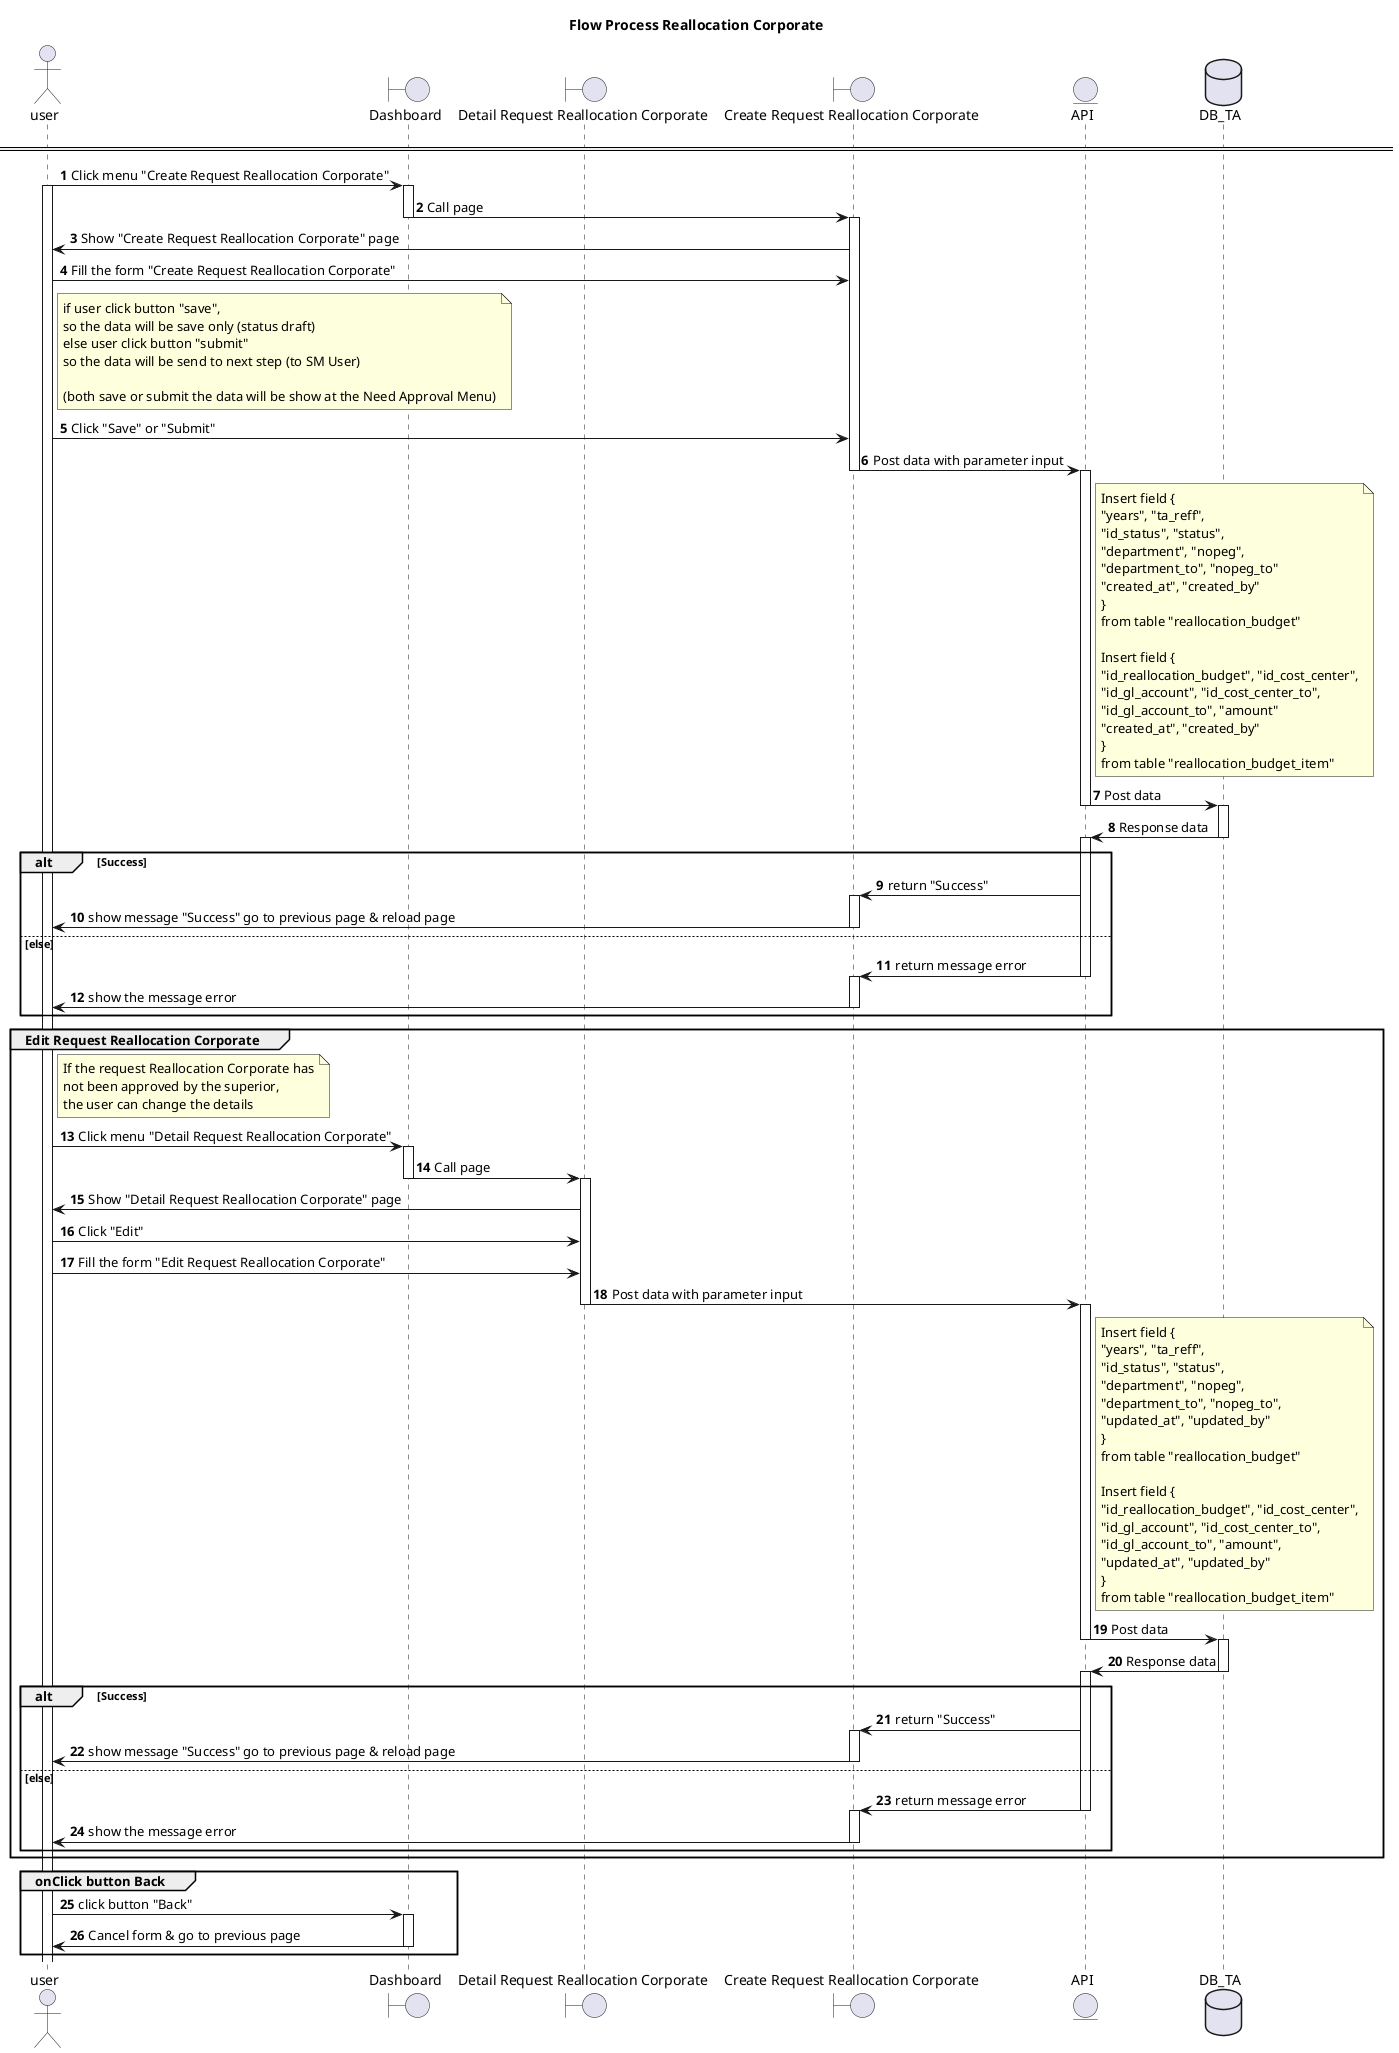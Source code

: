@startuml TA
title "Flow Process Reallocation Corporate"

actor user
boundary "Dashboard" as ui
boundary "Detail Request Reallocation Corporate" as ui1
boundary "Create Request Reallocation Corporate" as ui2
entity "API" as api
database "DB_TA" as DB_TA

autonumber

====



user -> ui : Click menu "Create Request Reallocation Corporate"
activate user
activate ui
ui -> ui2 : Call page
deactivate ui
activate ui2
ui2 -> user : Show "Create Request Reallocation Corporate" page
user -> ui2 : Fill the form "Create Request Reallocation Corporate"
note right of user
    if user click button "save",
    so the data will be save only (status draft)
    else user click button "submit"
    so the data will be send to next step (to SM User)

    (both save or submit the data will be show at the Need Approval Menu)
end note
user -> ui2 : Click "Save" or "Submit"

ui2 -> api : Post data with parameter input

deactivate ui2
activate api
note right of api
    Insert field {
    "years", "ta_reff",
    "id_status", "status",
    "department", "nopeg",
    "department_to", "nopeg_to"
    "created_at", "created_by"
    }
    from table "reallocation_budget"

    Insert field {
    "id_reallocation_budget", "id_cost_center",
    "id_gl_account", "id_cost_center_to",
    "id_gl_account_to", "amount"
    "created_at", "created_by"
    }
    from table "reallocation_budget_item"
endnote
api -> DB_TA : Post data
deactivate api
activate DB_TA

DB_TA -> api : Response data
deactivate DB_TA
activate api
alt Success
    ui2 <- api : return "Success"
    activate ui2
    user <- ui2 : show message "Success" go to previous page & reload page
    deactivate ui2
else else
    ui2 <- api : return message error
    deactivate api
    activate ui2
    user <- ui2 : show the message error
    deactivate ui2
end
group Edit Request Reallocation Corporate
    note right of user
        If the request Reallocation Corporate has
        not been approved by the superior,
        the user can change the details
    end note
    user -> ui : Click menu "Detail Request Reallocation Corporate"
    activate ui
    ui -> ui1 : Call page
    deactivate ui
    activate ui1
    ui1 -> user : Show "Detail Request Reallocation Corporate" page
    user -> ui1 : Click "Edit"
    user -> ui1 : Fill the form "Edit Request Reallocation Corporate"
    ui1 -> api : Post data with parameter input
    deactivate ui1
    activate api
    note right of api
        Insert field {
        "years", "ta_reff",
        "id_status", "status",
        "department", "nopeg",
        "department_to", "nopeg_to",
        "updated_at", "updated_by"
        }
        from table "reallocation_budget"

        Insert field {
        "id_reallocation_budget", "id_cost_center",
        "id_gl_account", "id_cost_center_to",
        "id_gl_account_to", "amount",
        "updated_at", "updated_by"
        }
        from table "reallocation_budget_item"
    endnote
    api -> DB_TA : Post data
    deactivate api
    activate DB_TA
    DB_TA -> api : Response data
    deactivate DB_TA
    activate api
    alt Success
        ui2 <- api : return "Success"
        activate ui2
        user <- ui2 : show message "Success" go to previous page & reload page
        deactivate ui2
    else else
        ui2 <- api : return message error
        deactivate api
        activate ui2
        user <- ui2 : show the message error
        deactivate ui2
    end
end
group onClick button Back
    user -> ui : click button "Back"
    activate ui
    user <- ui : Cancel form & go to previous page
    deactivate ui
end

@enduml